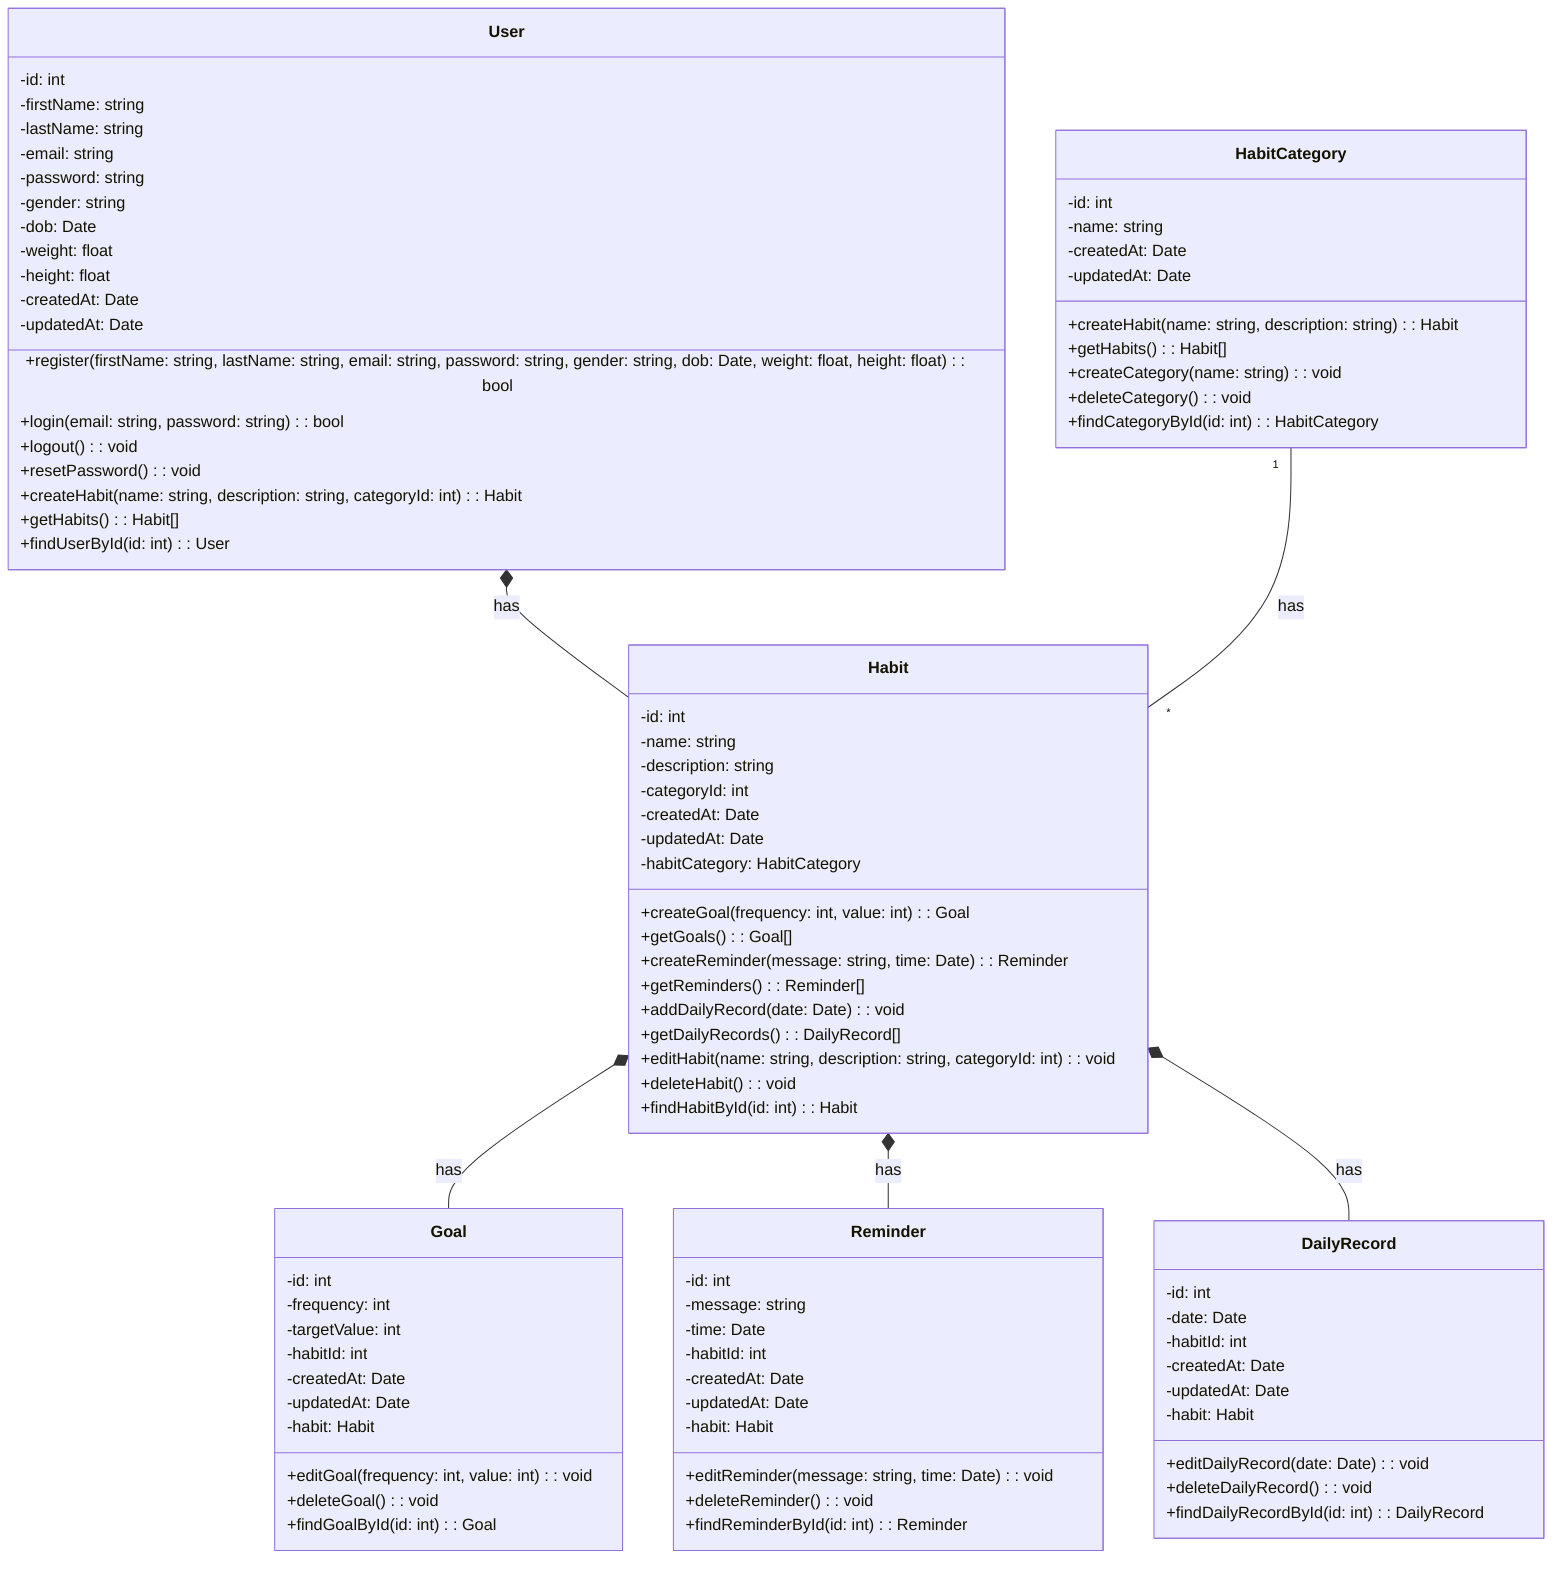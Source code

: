 classDiagram
    class User {
        -id: int
        -firstName: string
        -lastName: string
        -email: string
        -password: string
        -gender: string
        -dob: Date
        -weight: float
        -height: float
        -createdAt: Date
        -updatedAt: Date
        +register(firstName: string, lastName: string, email: string, password: string, gender: string, dob: Date, weight: float, height: float): bool
        +login(email: string, password: string): bool
        +logout(): void
        +resetPassword(): void
        +createHabit(name: string, description: string, categoryId: int): Habit
        +getHabits(): Habit[]
        +findUserById(id: int): User
    }

    class HabitCategory {
        -id: int
        -name: string
        -createdAt: Date
        -updatedAt: Date
        +createHabit(name: string, description: string): Habit
        +getHabits(): Habit[]
        +createCategory(name: string): void
        +deleteCategory(): void
        +findCategoryById(id: int): HabitCategory
    }

    class Habit {
        -id: int
        -name: string
        -description: string
        -categoryId: int
        -createdAt: Date
        -updatedAt: Date
        +createGoal(frequency: int, value: int): Goal
        +getGoals(): Goal[]
        +createReminder(message: string, time: Date): Reminder
        +getReminders(): Reminder[]
        +addDailyRecord(date: Date): void
        +getDailyRecords(): DailyRecord[]
        +editHabit(name: string, description: string, categoryId: int): void
        +deleteHabit(): void
        +findHabitById(id: int): Habit
        -habitCategory: HabitCategory
    }

    class Goal {
        -id: int
        -frequency: int
        -targetValue: int
        -habitId: int
        -createdAt: Date
        -updatedAt: Date
        +editGoal(frequency: int, value: int): void
        +deleteGoal(): void
        +findGoalById(id: int): Goal
        -habit: Habit
    }

    class Reminder {
        -id: int
        -message: string
        -time: Date
        -habitId: int
        -createdAt: Date
        -updatedAt: Date
        +editReminder(message: string, time: Date): void
        +deleteReminder(): void
        +findReminderById(id: int): Reminder
        -habit: Habit
    }

    class DailyRecord {
        -id: int
        -date: Date
        -habitId: int
        -createdAt: Date
        -updatedAt: Date
        +editDailyRecord(date: Date): void
        +deleteDailyRecord(): void
        +findDailyRecordById(id: int): DailyRecord
        -habit: Habit
    }

    User *-- Habit : has
    HabitCategory "1"--"*" Habit : has
    Habit *-- Goal : has
    Habit *-- Reminder : has
    Habit *-- DailyRecord : has